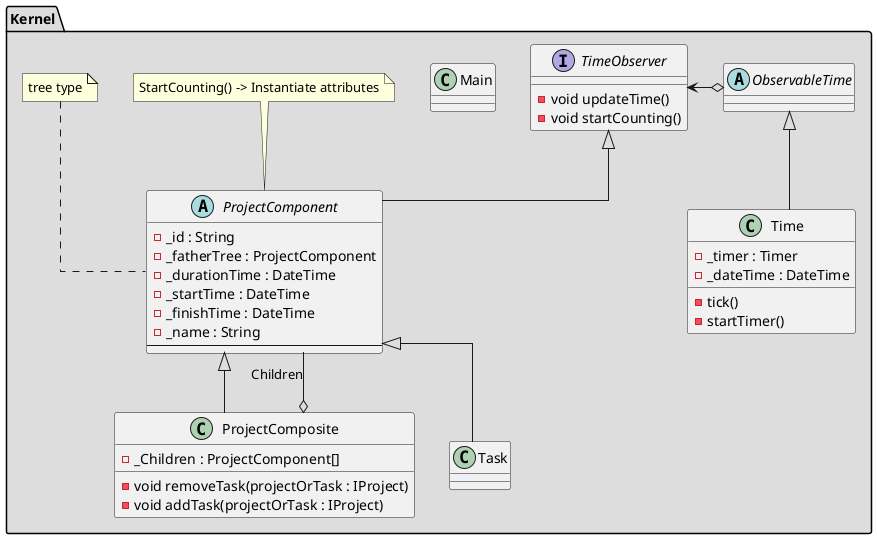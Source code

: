 @startuml

skinparam linetype ortho

/' Tests '/
/' package "Testing" #DDDDDD {
      class MainTests {

      }

      Abstract IProject {
      }

      class ProjectTests {

      }

      class TaskTests {
      }
} '/


/' Back End '/
package "Kernel" #DDDDDD {
  class Main {

  }

  Abstract ProjectComponent {
      -_id : String
      -_fatherTree : ProjectComponent
      -_durationTime : DateTime
      -_startTime : DateTime
      -_finishTime : DateTime
      -_name : String
      --
  }

  note top of ProjectComponent: StartCounting() -> Instantiate attributes



  class ProjectComposite {
     -_Children : ProjectComponent[]

     -void removeTask(projectOrTask : IProject)
     -void addTask(projectOrTask : IProject)
  }

  class Task {
  }

  class Time {
    -_timer : Timer
    -_dateTime : DateTime

    -tick()
    -startTimer()
  }

  abstract ObservableTime {

  }

  interface TimeObserver {
     -void updateTime()
     -void startCounting()
  }

  note top of ProjectComponent: tree type

}

/' Relationship '/
  Task -up-|> ProjectComponent
  ProjectComponent <|-down- ProjectComposite
  ProjectComponent -down-o ProjectComposite : Children

  Time -up-|> ObservableTime
  ObservableTime o-right-> TimeObserver
  ProjectComponent -up-|> TimeObserver

@enduml
